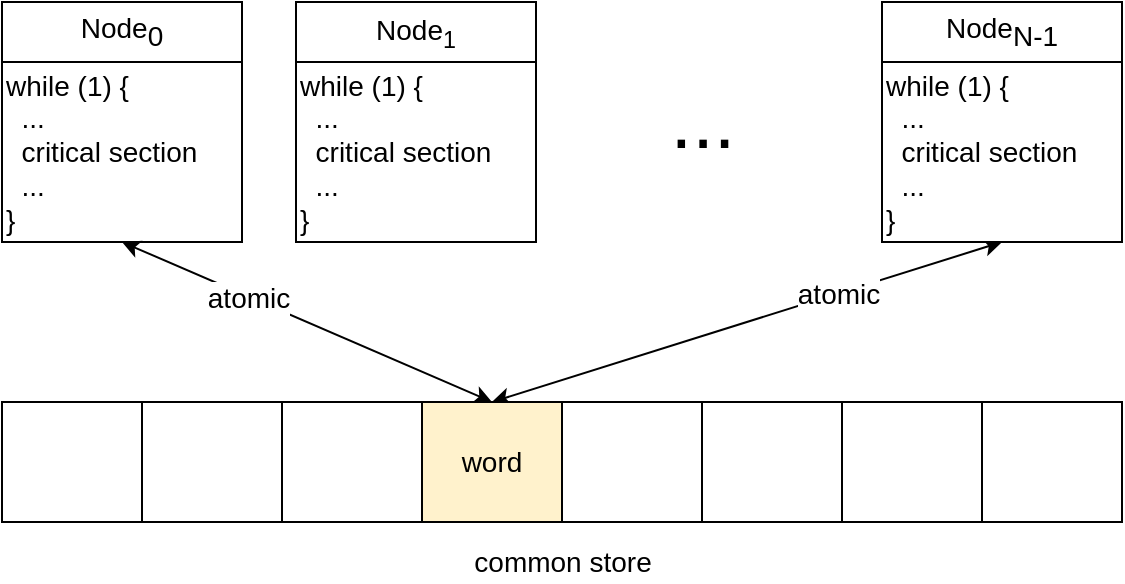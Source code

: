 <mxfile version="13.6.6" type="device"><diagram id="s-fCOi_tWhu75hLQFgWO" name="第 1 页"><mxGraphModel dx="946" dy="614" grid="1" gridSize="10" guides="1" tooltips="1" connect="1" arrows="1" fold="1" page="1" pageScale="1" pageWidth="583" pageHeight="827" math="0" shadow="0"><root><mxCell id="0"/><mxCell id="1" parent="0"/><mxCell id="a07CWgWo9ywQUMDjRmP7-23" value="common store" style="text;html=1;align=center;verticalAlign=middle;resizable=0;points=[];autosize=1;fontSize=14;" parent="1" vertex="1"><mxGeometry x="310" y="390" width="100" height="20" as="geometry"/></mxCell><mxCell id="a07CWgWo9ywQUMDjRmP7-28" value="" style="group" parent="1" vertex="1" connectable="0"><mxGeometry x="80" y="120" width="120" height="120" as="geometry"/></mxCell><mxCell id="a07CWgWo9ywQUMDjRmP7-24" value="Node&lt;sub style=&quot;font-size: 14px&quot;&gt;0&lt;/sub&gt;" style="rounded=0;whiteSpace=wrap;html=1;strokeColor=#000000;fontSize=14;align=center;" parent="a07CWgWo9ywQUMDjRmP7-28" vertex="1"><mxGeometry width="120" height="30" as="geometry"/></mxCell><mxCell id="a07CWgWo9ywQUMDjRmP7-26" value="while (1) {&lt;br&gt;&amp;nbsp; ...&lt;br&gt;&amp;nbsp; critical section&lt;br&gt;&amp;nbsp; ...&lt;br&gt;}" style="rounded=0;whiteSpace=wrap;html=1;strokeColor=#000000;fontSize=14;align=left;" parent="a07CWgWo9ywQUMDjRmP7-28" vertex="1"><mxGeometry y="30" width="120" height="90" as="geometry"/></mxCell><mxCell id="a07CWgWo9ywQUMDjRmP7-16" value="" style="endArrow=classic;startArrow=classic;html=1;fontSize=14;exitX=0.5;exitY=0;exitDx=0;exitDy=0;entryX=0.5;entryY=1;entryDx=0;entryDy=0;" parent="1" source="a07CWgWo9ywQUMDjRmP7-6" target="a07CWgWo9ywQUMDjRmP7-26" edge="1"><mxGeometry width="50" height="50" relative="1" as="geometry"><mxPoint x="165" y="370" as="sourcePoint"/><mxPoint x="165" y="250" as="targetPoint"/></mxGeometry></mxCell><mxCell id="a07CWgWo9ywQUMDjRmP7-17" value="atomic" style="edgeLabel;html=1;align=center;verticalAlign=middle;resizable=0;points=[];fontSize=14;" parent="a07CWgWo9ywQUMDjRmP7-16" vertex="1" connectable="0"><mxGeometry x="0.34" y="1" relative="1" as="geometry"><mxPoint x="2.52" as="offset"/></mxGeometry></mxCell><mxCell id="a07CWgWo9ywQUMDjRmP7-18" value="" style="endArrow=classic;startArrow=classic;html=1;fontSize=14;exitX=0.5;exitY=0;exitDx=0;exitDy=0;entryX=0.5;entryY=1;entryDx=0;entryDy=0;" parent="1" source="a07CWgWo9ywQUMDjRmP7-6" target="a07CWgWo9ywQUMDjRmP7-35" edge="1"><mxGeometry width="50" height="50" relative="1" as="geometry"><mxPoint x="335" y="400" as="sourcePoint"/><mxPoint x="555" y="250" as="targetPoint"/></mxGeometry></mxCell><mxCell id="a07CWgWo9ywQUMDjRmP7-19" value="atomic" style="edgeLabel;html=1;align=center;verticalAlign=middle;resizable=0;points=[];fontSize=14;" parent="a07CWgWo9ywQUMDjRmP7-18" vertex="1" connectable="0"><mxGeometry x="0.34" y="1" relative="1" as="geometry"><mxPoint x="2.52" as="offset"/></mxGeometry></mxCell><mxCell id="a07CWgWo9ywQUMDjRmP7-20" value="" style="group" parent="1" vertex="1" connectable="0"><mxGeometry x="80" y="320" width="560" height="60" as="geometry"/></mxCell><mxCell id="a07CWgWo9ywQUMDjRmP7-6" value="word" style="rounded=0;whiteSpace=wrap;html=1;fontSize=14;fillColor=#fff2cc;" parent="a07CWgWo9ywQUMDjRmP7-20" vertex="1"><mxGeometry x="210" width="70" height="60" as="geometry"/></mxCell><mxCell id="a07CWgWo9ywQUMDjRmP7-8" value="" style="rounded=0;whiteSpace=wrap;html=1;fontSize=14;" parent="a07CWgWo9ywQUMDjRmP7-20" vertex="1"><mxGeometry x="280" width="70" height="60" as="geometry"/></mxCell><mxCell id="a07CWgWo9ywQUMDjRmP7-9" value="" style="rounded=0;whiteSpace=wrap;html=1;fontSize=14;" parent="a07CWgWo9ywQUMDjRmP7-20" vertex="1"><mxGeometry x="140" width="70" height="60" as="geometry"/></mxCell><mxCell id="a07CWgWo9ywQUMDjRmP7-10" value="" style="rounded=0;whiteSpace=wrap;html=1;fontSize=14;" parent="a07CWgWo9ywQUMDjRmP7-20" vertex="1"><mxGeometry x="350" width="70" height="60" as="geometry"/></mxCell><mxCell id="a07CWgWo9ywQUMDjRmP7-11" value="" style="rounded=0;whiteSpace=wrap;html=1;fontSize=14;" parent="a07CWgWo9ywQUMDjRmP7-20" vertex="1"><mxGeometry x="420" width="70" height="60" as="geometry"/></mxCell><mxCell id="a07CWgWo9ywQUMDjRmP7-12" value="" style="rounded=0;whiteSpace=wrap;html=1;fontSize=14;" parent="a07CWgWo9ywQUMDjRmP7-20" vertex="1"><mxGeometry x="490" width="70" height="60" as="geometry"/></mxCell><mxCell id="a07CWgWo9ywQUMDjRmP7-13" value="" style="rounded=0;whiteSpace=wrap;html=1;fontSize=14;" parent="a07CWgWo9ywQUMDjRmP7-20" vertex="1"><mxGeometry width="70" height="60" as="geometry"/></mxCell><mxCell id="a07CWgWo9ywQUMDjRmP7-14" value="" style="rounded=0;whiteSpace=wrap;html=1;fontSize=14;" parent="a07CWgWo9ywQUMDjRmP7-20" vertex="1"><mxGeometry x="70" width="70" height="60" as="geometry"/></mxCell><mxCell id="a07CWgWo9ywQUMDjRmP7-30" value="" style="group" parent="1" vertex="1" connectable="0"><mxGeometry x="227" y="120" width="120" height="120" as="geometry"/></mxCell><mxCell id="a07CWgWo9ywQUMDjRmP7-31" value="Node&lt;sub&gt;1&lt;/sub&gt;" style="rounded=0;whiteSpace=wrap;html=1;strokeColor=#000000;fontSize=14;align=center;" parent="a07CWgWo9ywQUMDjRmP7-30" vertex="1"><mxGeometry width="120" height="30" as="geometry"/></mxCell><mxCell id="a07CWgWo9ywQUMDjRmP7-32" value="while (1) {&lt;br&gt;&amp;nbsp; ...&lt;br&gt;&amp;nbsp; critical section&lt;br&gt;&amp;nbsp; ...&lt;br&gt;}" style="rounded=0;whiteSpace=wrap;html=1;strokeColor=#000000;fontSize=14;align=left;" parent="a07CWgWo9ywQUMDjRmP7-30" vertex="1"><mxGeometry y="30" width="120" height="90" as="geometry"/></mxCell><mxCell id="a07CWgWo9ywQUMDjRmP7-33" value="" style="group" parent="1" vertex="1" connectable="0"><mxGeometry x="520" y="120" width="120" height="120" as="geometry"/></mxCell><mxCell id="a07CWgWo9ywQUMDjRmP7-34" value="Node&lt;sub style=&quot;font-size: 14px&quot;&gt;N-1&lt;/sub&gt;" style="rounded=0;whiteSpace=wrap;html=1;strokeColor=#000000;fontSize=14;align=center;" parent="a07CWgWo9ywQUMDjRmP7-33" vertex="1"><mxGeometry width="120" height="30" as="geometry"/></mxCell><mxCell id="a07CWgWo9ywQUMDjRmP7-35" value="while (1) {&lt;br&gt;&amp;nbsp; ...&lt;br&gt;&amp;nbsp; critical section&lt;br&gt;&amp;nbsp; ...&lt;br&gt;}" style="rounded=0;whiteSpace=wrap;html=1;strokeColor=#000000;fontSize=14;align=left;" parent="a07CWgWo9ywQUMDjRmP7-33" vertex="1"><mxGeometry y="30" width="120" height="90" as="geometry"/></mxCell><mxCell id="a07CWgWo9ywQUMDjRmP7-39" value="..." style="text;html=1;align=center;verticalAlign=middle;resizable=0;points=[];autosize=1;fontSize=39;" parent="1" vertex="1"><mxGeometry x="405" y="155" width="50" height="50" as="geometry"/></mxCell></root></mxGraphModel></diagram></mxfile>